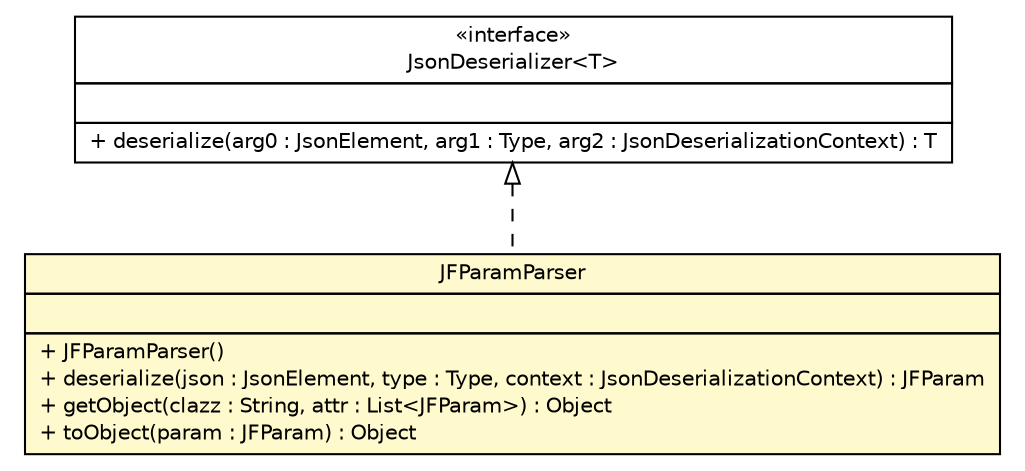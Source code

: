 #!/usr/local/bin/dot
#
# Class diagram 
# Generated by UMLGraph version R5_6 (http://www.umlgraph.org/)
#

digraph G {
	edge [fontname="Helvetica",fontsize=10,labelfontname="Helvetica",labelfontsize=10];
	node [fontname="Helvetica",fontsize=10,shape=plaintext];
	nodesep=0.25;
	ranksep=0.5;
	// org.fringe.jf.json.internal.parser.JFParamParser
	c138 [label=<<table title="org.fringe.jf.json.internal.parser.JFParamParser" border="0" cellborder="1" cellspacing="0" cellpadding="2" port="p" bgcolor="lemonChiffon" href="./JFParamParser.html">
		<tr><td><table border="0" cellspacing="0" cellpadding="1">
<tr><td align="center" balign="center"> JFParamParser </td></tr>
		</table></td></tr>
		<tr><td><table border="0" cellspacing="0" cellpadding="1">
<tr><td align="left" balign="left">  </td></tr>
		</table></td></tr>
		<tr><td><table border="0" cellspacing="0" cellpadding="1">
<tr><td align="left" balign="left"> + JFParamParser() </td></tr>
<tr><td align="left" balign="left"> + deserialize(json : JsonElement, type : Type, context : JsonDeserializationContext) : JFParam </td></tr>
<tr><td align="left" balign="left"> + getObject(clazz : String, attr : List&lt;JFParam&gt;) : Object </td></tr>
<tr><td align="left" balign="left"> + toObject(param : JFParam) : Object </td></tr>
		</table></td></tr>
		</table>>, URL="./JFParamParser.html", fontname="Helvetica", fontcolor="black", fontsize=10.0];
	//org.fringe.jf.json.internal.parser.JFParamParser implements com.google.gson.JsonDeserializer<T>
	c146:p -> c138:p [dir=back,arrowtail=empty,style=dashed];
	// com.google.gson.JsonDeserializer<T>
	c146 [label=<<table title="com.google.gson.JsonDeserializer" border="0" cellborder="1" cellspacing="0" cellpadding="2" port="p" href="http://java.sun.com/j2se/1.4.2/docs/api/com/google/gson/JsonDeserializer.html">
		<tr><td><table border="0" cellspacing="0" cellpadding="1">
<tr><td align="center" balign="center"> &#171;interface&#187; </td></tr>
<tr><td align="center" balign="center"> JsonDeserializer&lt;T&gt; </td></tr>
		</table></td></tr>
		<tr><td><table border="0" cellspacing="0" cellpadding="1">
<tr><td align="left" balign="left">  </td></tr>
		</table></td></tr>
		<tr><td><table border="0" cellspacing="0" cellpadding="1">
<tr><td align="left" balign="left"> + deserialize(arg0 : JsonElement, arg1 : Type, arg2 : JsonDeserializationContext) : T </td></tr>
		</table></td></tr>
		</table>>, URL="http://java.sun.com/j2se/1.4.2/docs/api/com/google/gson/JsonDeserializer.html", fontname="Helvetica", fontcolor="black", fontsize=10.0];
}

